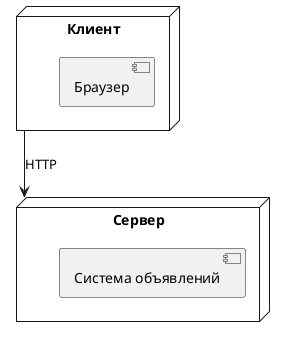 @startuml
node "Клиент" as Client {
  [Браузер]
}

node "Сервер" as Server {
  [Система объявлений]
}

Client --> Server : HTTP
@enduml
